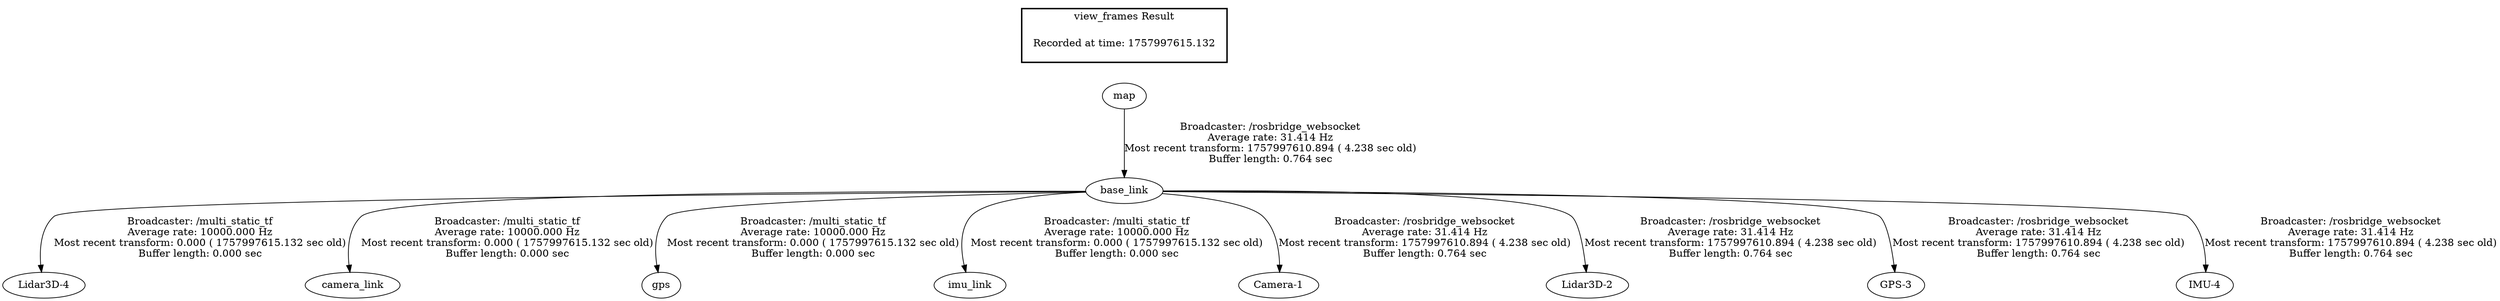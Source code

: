 digraph G {
"base_link" -> "Lidar3D-4"[label="Broadcaster: /multi_static_tf\nAverage rate: 10000.000 Hz\nMost recent transform: 0.000 ( 1757997615.132 sec old)\nBuffer length: 0.000 sec\n"];
"map" -> "base_link"[label="Broadcaster: /rosbridge_websocket\nAverage rate: 31.414 Hz\nMost recent transform: 1757997610.894 ( 4.238 sec old)\nBuffer length: 0.764 sec\n"];
"base_link" -> "camera_link"[label="Broadcaster: /multi_static_tf\nAverage rate: 10000.000 Hz\nMost recent transform: 0.000 ( 1757997615.132 sec old)\nBuffer length: 0.000 sec\n"];
"base_link" -> "gps"[label="Broadcaster: /multi_static_tf\nAverage rate: 10000.000 Hz\nMost recent transform: 0.000 ( 1757997615.132 sec old)\nBuffer length: 0.000 sec\n"];
"base_link" -> "imu_link"[label="Broadcaster: /multi_static_tf\nAverage rate: 10000.000 Hz\nMost recent transform: 0.000 ( 1757997615.132 sec old)\nBuffer length: 0.000 sec\n"];
"base_link" -> "Camera-1"[label="Broadcaster: /rosbridge_websocket\nAverage rate: 31.414 Hz\nMost recent transform: 1757997610.894 ( 4.238 sec old)\nBuffer length: 0.764 sec\n"];
"base_link" -> "Lidar3D-2"[label="Broadcaster: /rosbridge_websocket\nAverage rate: 31.414 Hz\nMost recent transform: 1757997610.894 ( 4.238 sec old)\nBuffer length: 0.764 sec\n"];
"base_link" -> "GPS-3"[label="Broadcaster: /rosbridge_websocket\nAverage rate: 31.414 Hz\nMost recent transform: 1757997610.894 ( 4.238 sec old)\nBuffer length: 0.764 sec\n"];
"base_link" -> "IMU-4"[label="Broadcaster: /rosbridge_websocket\nAverage rate: 31.414 Hz\nMost recent transform: 1757997610.894 ( 4.238 sec old)\nBuffer length: 0.764 sec\n"];
edge [style=invis];
 subgraph cluster_legend { style=bold; color=black; label ="view_frames Result";
"Recorded at time: 1757997615.132"[ shape=plaintext ] ;
 }->"map";
}